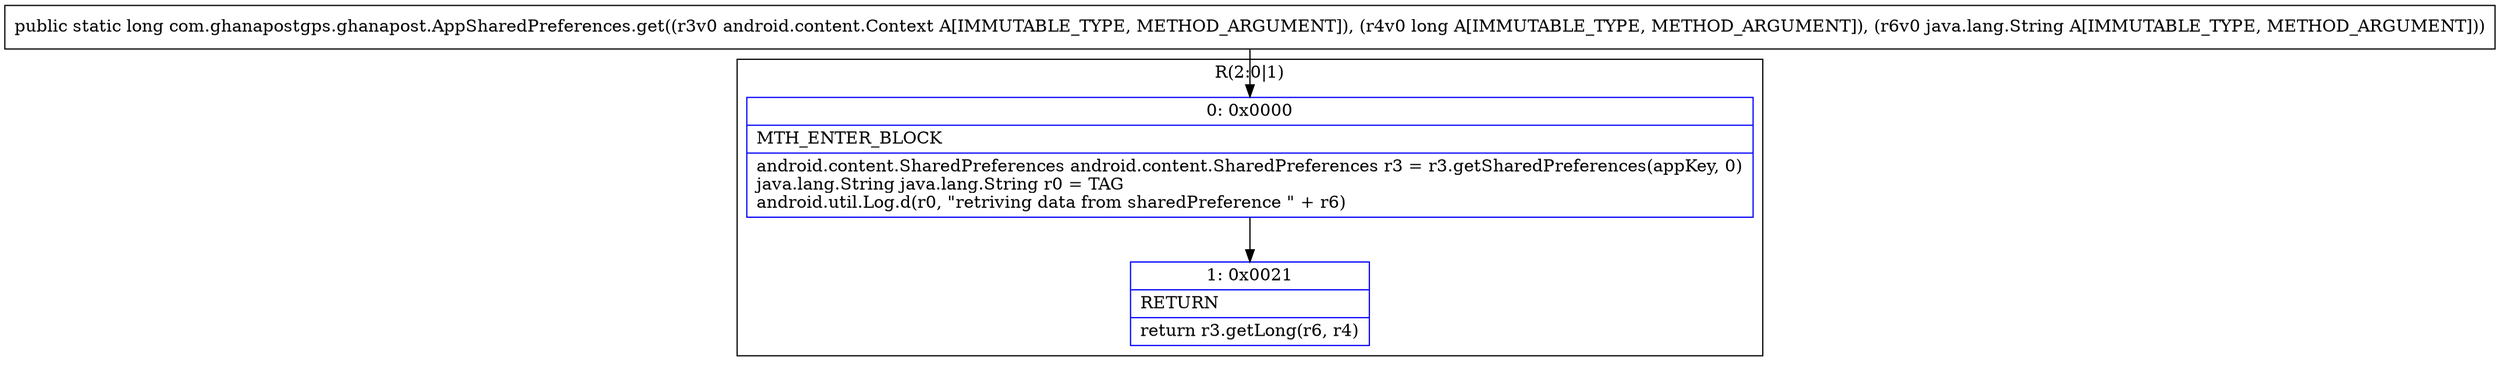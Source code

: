digraph "CFG forcom.ghanapostgps.ghanapost.AppSharedPreferences.get(Landroid\/content\/Context;JLjava\/lang\/String;)J" {
subgraph cluster_Region_724146080 {
label = "R(2:0|1)";
node [shape=record,color=blue];
Node_0 [shape=record,label="{0\:\ 0x0000|MTH_ENTER_BLOCK\l|android.content.SharedPreferences android.content.SharedPreferences r3 = r3.getSharedPreferences(appKey, 0)\ljava.lang.String java.lang.String r0 = TAG\landroid.util.Log.d(r0, \"retriving data from sharedPreference \" + r6)\l}"];
Node_1 [shape=record,label="{1\:\ 0x0021|RETURN\l|return r3.getLong(r6, r4)\l}"];
}
MethodNode[shape=record,label="{public static long com.ghanapostgps.ghanapost.AppSharedPreferences.get((r3v0 android.content.Context A[IMMUTABLE_TYPE, METHOD_ARGUMENT]), (r4v0 long A[IMMUTABLE_TYPE, METHOD_ARGUMENT]), (r6v0 java.lang.String A[IMMUTABLE_TYPE, METHOD_ARGUMENT])) }"];
MethodNode -> Node_0;
Node_0 -> Node_1;
}

